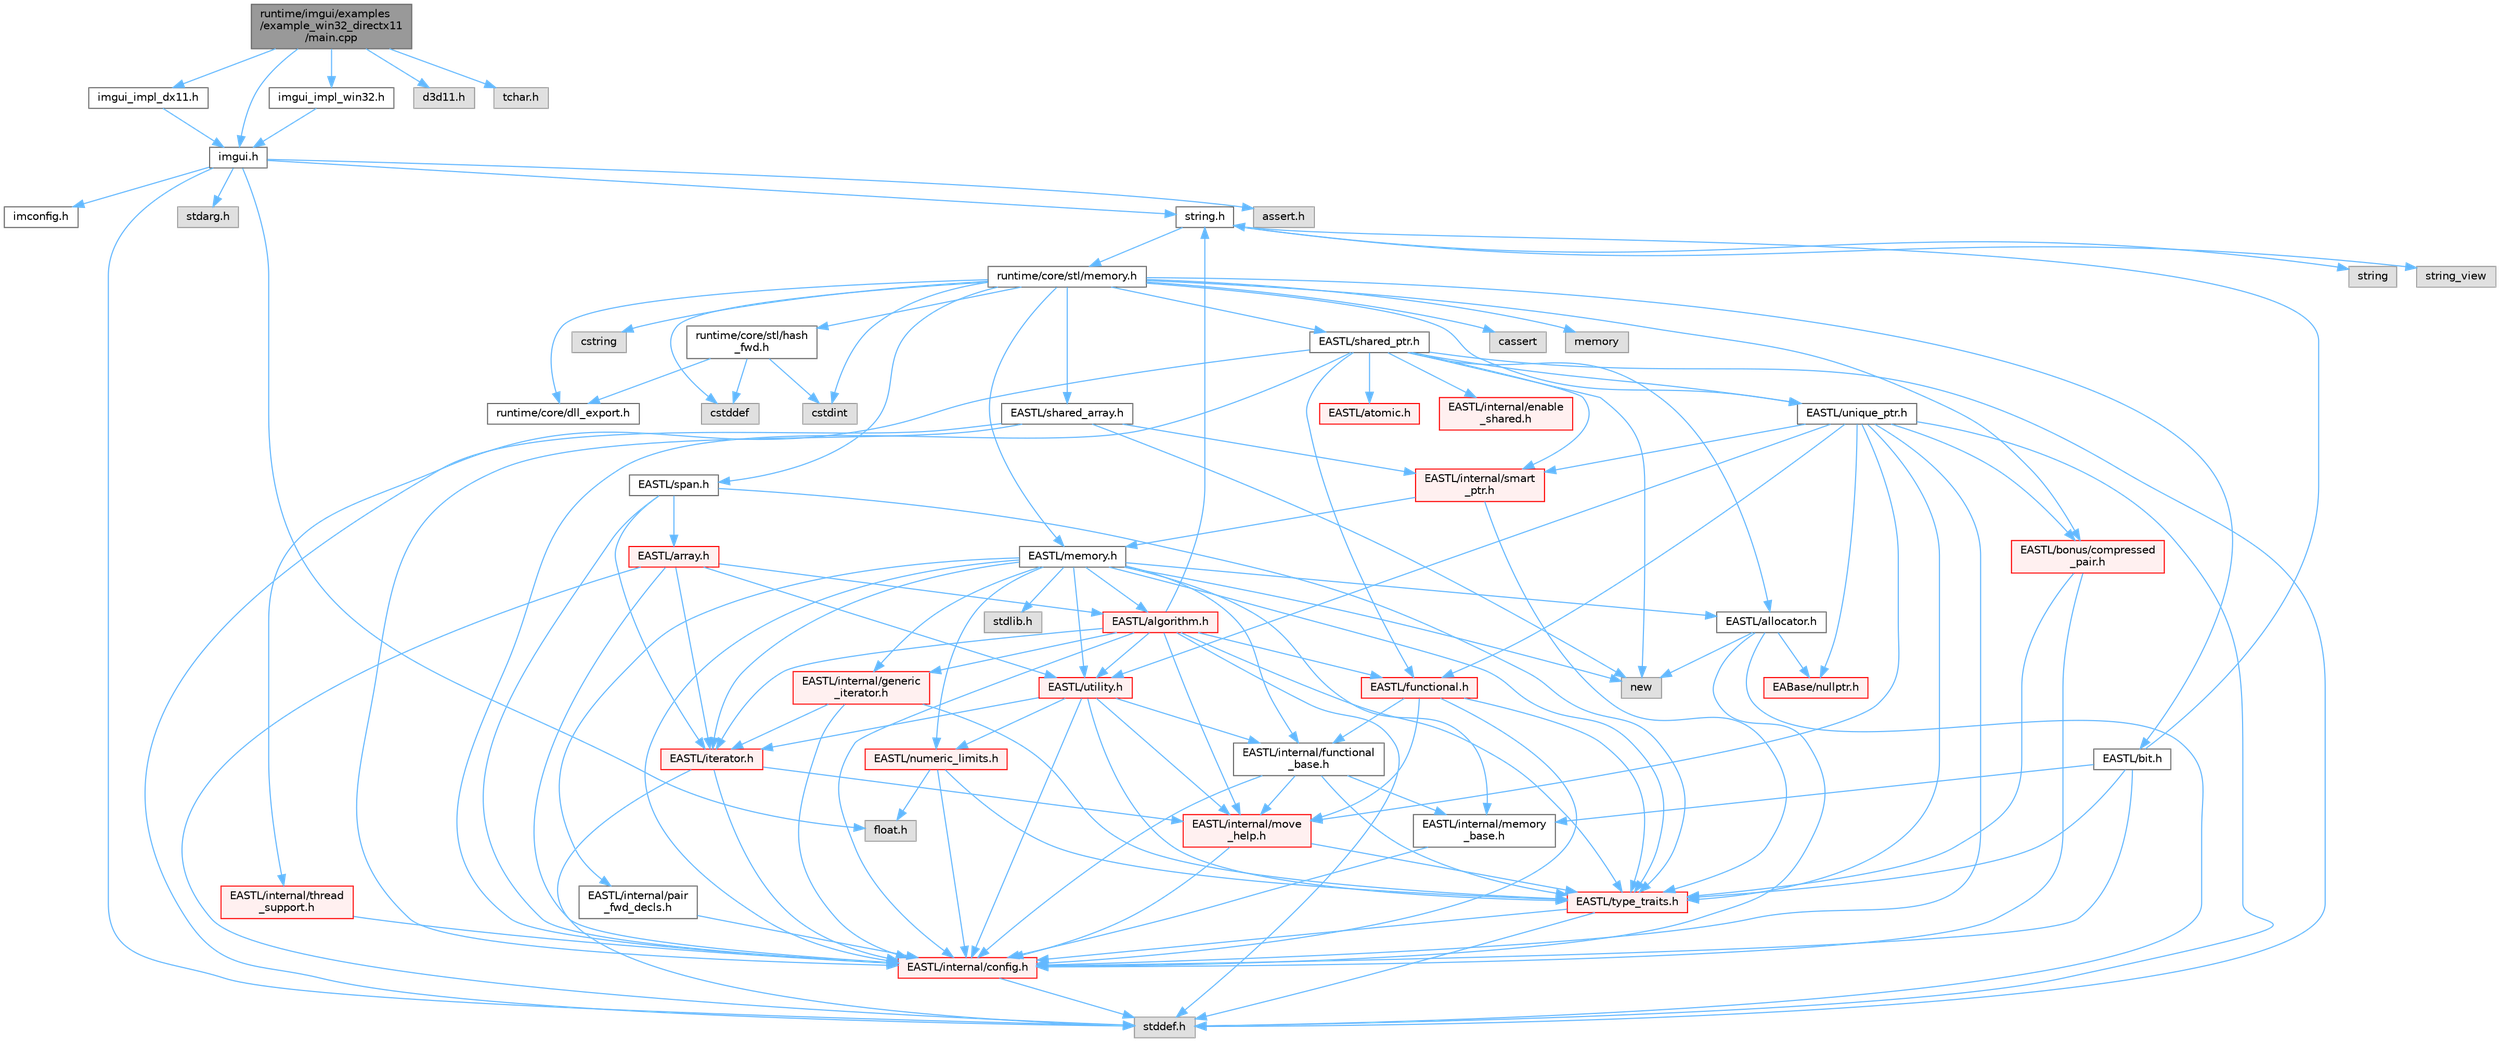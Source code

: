 digraph "runtime/imgui/examples/example_win32_directx11/main.cpp"
{
 // LATEX_PDF_SIZE
  bgcolor="transparent";
  edge [fontname=Helvetica,fontsize=10,labelfontname=Helvetica,labelfontsize=10];
  node [fontname=Helvetica,fontsize=10,shape=box,height=0.2,width=0.4];
  Node1 [id="Node000001",label="runtime/imgui/examples\l/example_win32_directx11\l/main.cpp",height=0.2,width=0.4,color="gray40", fillcolor="grey60", style="filled", fontcolor="black",tooltip=" "];
  Node1 -> Node2 [id="edge131_Node000001_Node000002",color="steelblue1",style="solid",tooltip=" "];
  Node2 [id="Node000002",label="imgui.h",height=0.2,width=0.4,color="grey40", fillcolor="white", style="filled",URL="$imgui_8h.html",tooltip=" "];
  Node2 -> Node3 [id="edge132_Node000002_Node000003",color="steelblue1",style="solid",tooltip=" "];
  Node3 [id="Node000003",label="imconfig.h",height=0.2,width=0.4,color="grey40", fillcolor="white", style="filled",URL="$imconfig_8h.html",tooltip=" "];
  Node2 -> Node4 [id="edge133_Node000002_Node000004",color="steelblue1",style="solid",tooltip=" "];
  Node4 [id="Node000004",label="float.h",height=0.2,width=0.4,color="grey60", fillcolor="#E0E0E0", style="filled",tooltip=" "];
  Node2 -> Node5 [id="edge134_Node000002_Node000005",color="steelblue1",style="solid",tooltip=" "];
  Node5 [id="Node000005",label="stdarg.h",height=0.2,width=0.4,color="grey60", fillcolor="#E0E0E0", style="filled",tooltip=" "];
  Node2 -> Node6 [id="edge135_Node000002_Node000006",color="steelblue1",style="solid",tooltip=" "];
  Node6 [id="Node000006",label="stddef.h",height=0.2,width=0.4,color="grey60", fillcolor="#E0E0E0", style="filled",tooltip=" "];
  Node2 -> Node7 [id="edge136_Node000002_Node000007",color="steelblue1",style="solid",tooltip=" "];
  Node7 [id="Node000007",label="string.h",height=0.2,width=0.4,color="grey40", fillcolor="white", style="filled",URL="$string_8h.html",tooltip=" "];
  Node7 -> Node8 [id="edge137_Node000007_Node000008",color="steelblue1",style="solid",tooltip=" "];
  Node8 [id="Node000008",label="string",height=0.2,width=0.4,color="grey60", fillcolor="#E0E0E0", style="filled",tooltip=" "];
  Node7 -> Node9 [id="edge138_Node000007_Node000009",color="steelblue1",style="solid",tooltip=" "];
  Node9 [id="Node000009",label="string_view",height=0.2,width=0.4,color="grey60", fillcolor="#E0E0E0", style="filled",tooltip=" "];
  Node7 -> Node10 [id="edge139_Node000007_Node000010",color="steelblue1",style="solid",tooltip=" "];
  Node10 [id="Node000010",label="runtime/core/stl/memory.h",height=0.2,width=0.4,color="grey40", fillcolor="white", style="filled",URL="$runtime_2core_2stl_2memory_8h.html",tooltip=" "];
  Node10 -> Node11 [id="edge140_Node000010_Node000011",color="steelblue1",style="solid",tooltip=" "];
  Node11 [id="Node000011",label="cstddef",height=0.2,width=0.4,color="grey60", fillcolor="#E0E0E0", style="filled",tooltip=" "];
  Node10 -> Node12 [id="edge141_Node000010_Node000012",color="steelblue1",style="solid",tooltip=" "];
  Node12 [id="Node000012",label="cstdint",height=0.2,width=0.4,color="grey60", fillcolor="#E0E0E0", style="filled",tooltip=" "];
  Node10 -> Node13 [id="edge142_Node000010_Node000013",color="steelblue1",style="solid",tooltip=" "];
  Node13 [id="Node000013",label="cassert",height=0.2,width=0.4,color="grey60", fillcolor="#E0E0E0", style="filled",tooltip=" "];
  Node10 -> Node14 [id="edge143_Node000010_Node000014",color="steelblue1",style="solid",tooltip=" "];
  Node14 [id="Node000014",label="memory",height=0.2,width=0.4,color="grey60", fillcolor="#E0E0E0", style="filled",tooltip=" "];
  Node10 -> Node15 [id="edge144_Node000010_Node000015",color="steelblue1",style="solid",tooltip=" "];
  Node15 [id="Node000015",label="cstring",height=0.2,width=0.4,color="grey60", fillcolor="#E0E0E0", style="filled",tooltip=" "];
  Node10 -> Node16 [id="edge145_Node000010_Node000016",color="steelblue1",style="solid",tooltip=" "];
  Node16 [id="Node000016",label="EASTL/bit.h",height=0.2,width=0.4,color="grey40", fillcolor="white", style="filled",URL="$bit_8h.html",tooltip=" "];
  Node16 -> Node17 [id="edge146_Node000016_Node000017",color="steelblue1",style="solid",tooltip=" "];
  Node17 [id="Node000017",label="EASTL/internal/config.h",height=0.2,width=0.4,color="red", fillcolor="#FFF0F0", style="filled",URL="$runtime_2_e_a_s_t_l_2include_2_e_a_s_t_l_2internal_2config_8h.html",tooltip=" "];
  Node17 -> Node6 [id="edge147_Node000017_Node000006",color="steelblue1",style="solid",tooltip=" "];
  Node16 -> Node25 [id="edge148_Node000016_Node000025",color="steelblue1",style="solid",tooltip=" "];
  Node25 [id="Node000025",label="EASTL/internal/memory\l_base.h",height=0.2,width=0.4,color="grey40", fillcolor="white", style="filled",URL="$memory__base_8h.html",tooltip=" "];
  Node25 -> Node17 [id="edge149_Node000025_Node000017",color="steelblue1",style="solid",tooltip=" "];
  Node16 -> Node26 [id="edge150_Node000016_Node000026",color="steelblue1",style="solid",tooltip=" "];
  Node26 [id="Node000026",label="EASTL/type_traits.h",height=0.2,width=0.4,color="red", fillcolor="#FFF0F0", style="filled",URL="$_e_a_s_t_l_2include_2_e_a_s_t_l_2type__traits_8h.html",tooltip=" "];
  Node26 -> Node17 [id="edge151_Node000026_Node000017",color="steelblue1",style="solid",tooltip=" "];
  Node26 -> Node6 [id="edge152_Node000026_Node000006",color="steelblue1",style="solid",tooltip=" "];
  Node16 -> Node7 [id="edge153_Node000016_Node000007",color="steelblue1",style="solid",tooltip=" "];
  Node10 -> Node36 [id="edge154_Node000010_Node000036",color="steelblue1",style="solid",tooltip=" "];
  Node36 [id="Node000036",label="EASTL/memory.h",height=0.2,width=0.4,color="grey40", fillcolor="white", style="filled",URL="$runtime_2_e_a_s_t_l_2include_2_e_a_s_t_l_2memory_8h.html",tooltip=" "];
  Node36 -> Node17 [id="edge155_Node000036_Node000017",color="steelblue1",style="solid",tooltip=" "];
  Node36 -> Node25 [id="edge156_Node000036_Node000025",color="steelblue1",style="solid",tooltip=" "];
  Node36 -> Node37 [id="edge157_Node000036_Node000037",color="steelblue1",style="solid",tooltip=" "];
  Node37 [id="Node000037",label="EASTL/internal/generic\l_iterator.h",height=0.2,width=0.4,color="red", fillcolor="#FFF0F0", style="filled",URL="$generic__iterator_8h.html",tooltip=" "];
  Node37 -> Node17 [id="edge158_Node000037_Node000017",color="steelblue1",style="solid",tooltip=" "];
  Node37 -> Node38 [id="edge159_Node000037_Node000038",color="steelblue1",style="solid",tooltip=" "];
  Node38 [id="Node000038",label="EASTL/iterator.h",height=0.2,width=0.4,color="red", fillcolor="#FFF0F0", style="filled",URL="$_e_a_s_t_l_2include_2_e_a_s_t_l_2iterator_8h.html",tooltip=" "];
  Node38 -> Node17 [id="edge160_Node000038_Node000017",color="steelblue1",style="solid",tooltip=" "];
  Node38 -> Node39 [id="edge161_Node000038_Node000039",color="steelblue1",style="solid",tooltip=" "];
  Node39 [id="Node000039",label="EASTL/internal/move\l_help.h",height=0.2,width=0.4,color="red", fillcolor="#FFF0F0", style="filled",URL="$move__help_8h.html",tooltip=" "];
  Node39 -> Node17 [id="edge162_Node000039_Node000017",color="steelblue1",style="solid",tooltip=" "];
  Node39 -> Node26 [id="edge163_Node000039_Node000026",color="steelblue1",style="solid",tooltip=" "];
  Node38 -> Node6 [id="edge164_Node000038_Node000006",color="steelblue1",style="solid",tooltip=" "];
  Node37 -> Node26 [id="edge165_Node000037_Node000026",color="steelblue1",style="solid",tooltip=" "];
  Node36 -> Node41 [id="edge166_Node000036_Node000041",color="steelblue1",style="solid",tooltip=" "];
  Node41 [id="Node000041",label="EASTL/internal/pair\l_fwd_decls.h",height=0.2,width=0.4,color="grey40", fillcolor="white", style="filled",URL="$pair__fwd__decls_8h.html",tooltip=" "];
  Node41 -> Node17 [id="edge167_Node000041_Node000017",color="steelblue1",style="solid",tooltip=" "];
  Node36 -> Node42 [id="edge168_Node000036_Node000042",color="steelblue1",style="solid",tooltip=" "];
  Node42 [id="Node000042",label="EASTL/internal/functional\l_base.h",height=0.2,width=0.4,color="grey40", fillcolor="white", style="filled",URL="$functional__base_8h.html",tooltip=" "];
  Node42 -> Node17 [id="edge169_Node000042_Node000017",color="steelblue1",style="solid",tooltip=" "];
  Node42 -> Node25 [id="edge170_Node000042_Node000025",color="steelblue1",style="solid",tooltip=" "];
  Node42 -> Node39 [id="edge171_Node000042_Node000039",color="steelblue1",style="solid",tooltip=" "];
  Node42 -> Node26 [id="edge172_Node000042_Node000026",color="steelblue1",style="solid",tooltip=" "];
  Node36 -> Node43 [id="edge173_Node000036_Node000043",color="steelblue1",style="solid",tooltip=" "];
  Node43 [id="Node000043",label="EASTL/algorithm.h",height=0.2,width=0.4,color="red", fillcolor="#FFF0F0", style="filled",URL="$_e_a_s_t_l_2include_2_e_a_s_t_l_2algorithm_8h.html",tooltip=" "];
  Node43 -> Node17 [id="edge174_Node000043_Node000017",color="steelblue1",style="solid",tooltip=" "];
  Node43 -> Node26 [id="edge175_Node000043_Node000026",color="steelblue1",style="solid",tooltip=" "];
  Node43 -> Node39 [id="edge176_Node000043_Node000039",color="steelblue1",style="solid",tooltip=" "];
  Node43 -> Node38 [id="edge177_Node000043_Node000038",color="steelblue1",style="solid",tooltip=" "];
  Node43 -> Node46 [id="edge178_Node000043_Node000046",color="steelblue1",style="solid",tooltip=" "];
  Node46 [id="Node000046",label="EASTL/functional.h",height=0.2,width=0.4,color="red", fillcolor="#FFF0F0", style="filled",URL="$_e_a_s_t_l_2include_2_e_a_s_t_l_2functional_8h.html",tooltip=" "];
  Node46 -> Node17 [id="edge179_Node000046_Node000017",color="steelblue1",style="solid",tooltip=" "];
  Node46 -> Node39 [id="edge180_Node000046_Node000039",color="steelblue1",style="solid",tooltip=" "];
  Node46 -> Node26 [id="edge181_Node000046_Node000026",color="steelblue1",style="solid",tooltip=" "];
  Node46 -> Node42 [id="edge182_Node000046_Node000042",color="steelblue1",style="solid",tooltip=" "];
  Node43 -> Node53 [id="edge183_Node000043_Node000053",color="steelblue1",style="solid",tooltip=" "];
  Node53 [id="Node000053",label="EASTL/utility.h",height=0.2,width=0.4,color="red", fillcolor="#FFF0F0", style="filled",URL="$runtime_2_e_a_s_t_l_2include_2_e_a_s_t_l_2utility_8h.html",tooltip=" "];
  Node53 -> Node17 [id="edge184_Node000053_Node000017",color="steelblue1",style="solid",tooltip=" "];
  Node53 -> Node26 [id="edge185_Node000053_Node000026",color="steelblue1",style="solid",tooltip=" "];
  Node53 -> Node38 [id="edge186_Node000053_Node000038",color="steelblue1",style="solid",tooltip=" "];
  Node53 -> Node54 [id="edge187_Node000053_Node000054",color="steelblue1",style="solid",tooltip=" "];
  Node54 [id="Node000054",label="EASTL/numeric_limits.h",height=0.2,width=0.4,color="red", fillcolor="#FFF0F0", style="filled",URL="$numeric__limits_8h.html",tooltip=" "];
  Node54 -> Node17 [id="edge188_Node000054_Node000017",color="steelblue1",style="solid",tooltip=" "];
  Node54 -> Node26 [id="edge189_Node000054_Node000026",color="steelblue1",style="solid",tooltip=" "];
  Node54 -> Node4 [id="edge190_Node000054_Node000004",color="steelblue1",style="solid",tooltip=" "];
  Node53 -> Node42 [id="edge191_Node000053_Node000042",color="steelblue1",style="solid",tooltip=" "];
  Node53 -> Node39 [id="edge192_Node000053_Node000039",color="steelblue1",style="solid",tooltip=" "];
  Node43 -> Node37 [id="edge193_Node000043_Node000037",color="steelblue1",style="solid",tooltip=" "];
  Node43 -> Node6 [id="edge194_Node000043_Node000006",color="steelblue1",style="solid",tooltip=" "];
  Node43 -> Node7 [id="edge195_Node000043_Node000007",color="steelblue1",style="solid",tooltip=" "];
  Node36 -> Node26 [id="edge196_Node000036_Node000026",color="steelblue1",style="solid",tooltip=" "];
  Node36 -> Node50 [id="edge197_Node000036_Node000050",color="steelblue1",style="solid",tooltip=" "];
  Node50 [id="Node000050",label="EASTL/allocator.h",height=0.2,width=0.4,color="grey40", fillcolor="white", style="filled",URL="$runtime_2_e_a_s_t_l_2include_2_e_a_s_t_l_2allocator_8h.html",tooltip=" "];
  Node50 -> Node17 [id="edge198_Node000050_Node000017",color="steelblue1",style="solid",tooltip=" "];
  Node50 -> Node28 [id="edge199_Node000050_Node000028",color="steelblue1",style="solid",tooltip=" "];
  Node28 [id="Node000028",label="EABase/nullptr.h",height=0.2,width=0.4,color="red", fillcolor="#FFF0F0", style="filled",URL="$nullptr_8h.html",tooltip=" "];
  Node50 -> Node6 [id="edge200_Node000050_Node000006",color="steelblue1",style="solid",tooltip=" "];
  Node50 -> Node51 [id="edge201_Node000050_Node000051",color="steelblue1",style="solid",tooltip=" "];
  Node51 [id="Node000051",label="new",height=0.2,width=0.4,color="grey60", fillcolor="#E0E0E0", style="filled",tooltip=" "];
  Node36 -> Node38 [id="edge202_Node000036_Node000038",color="steelblue1",style="solid",tooltip=" "];
  Node36 -> Node53 [id="edge203_Node000036_Node000053",color="steelblue1",style="solid",tooltip=" "];
  Node36 -> Node54 [id="edge204_Node000036_Node000054",color="steelblue1",style="solid",tooltip=" "];
  Node36 -> Node62 [id="edge205_Node000036_Node000062",color="steelblue1",style="solid",tooltip=" "];
  Node62 [id="Node000062",label="stdlib.h",height=0.2,width=0.4,color="grey60", fillcolor="#E0E0E0", style="filled",tooltip=" "];
  Node36 -> Node51 [id="edge206_Node000036_Node000051",color="steelblue1",style="solid",tooltip=" "];
  Node10 -> Node63 [id="edge207_Node000010_Node000063",color="steelblue1",style="solid",tooltip=" "];
  Node63 [id="Node000063",label="EASTL/shared_array.h",height=0.2,width=0.4,color="grey40", fillcolor="white", style="filled",URL="$shared__array_8h.html",tooltip=" "];
  Node63 -> Node17 [id="edge208_Node000063_Node000017",color="steelblue1",style="solid",tooltip=" "];
  Node63 -> Node64 [id="edge209_Node000063_Node000064",color="steelblue1",style="solid",tooltip=" "];
  Node64 [id="Node000064",label="EASTL/internal/smart\l_ptr.h",height=0.2,width=0.4,color="red", fillcolor="#FFF0F0", style="filled",URL="$smart__ptr_8h.html",tooltip=" "];
  Node64 -> Node36 [id="edge210_Node000064_Node000036",color="steelblue1",style="solid",tooltip=" "];
  Node64 -> Node26 [id="edge211_Node000064_Node000026",color="steelblue1",style="solid",tooltip=" "];
  Node63 -> Node51 [id="edge212_Node000063_Node000051",color="steelblue1",style="solid",tooltip=" "];
  Node63 -> Node6 [id="edge213_Node000063_Node000006",color="steelblue1",style="solid",tooltip=" "];
  Node10 -> Node66 [id="edge214_Node000010_Node000066",color="steelblue1",style="solid",tooltip=" "];
  Node66 [id="Node000066",label="EASTL/unique_ptr.h",height=0.2,width=0.4,color="grey40", fillcolor="white", style="filled",URL="$unique__ptr_8h.html",tooltip=" "];
  Node66 -> Node28 [id="edge215_Node000066_Node000028",color="steelblue1",style="solid",tooltip=" "];
  Node66 -> Node67 [id="edge216_Node000066_Node000067",color="steelblue1",style="solid",tooltip=" "];
  Node67 [id="Node000067",label="EASTL/bonus/compressed\l_pair.h",height=0.2,width=0.4,color="red", fillcolor="#FFF0F0", style="filled",URL="$compressed__pair_8h.html",tooltip=" "];
  Node67 -> Node17 [id="edge217_Node000067_Node000017",color="steelblue1",style="solid",tooltip=" "];
  Node67 -> Node26 [id="edge218_Node000067_Node000026",color="steelblue1",style="solid",tooltip=" "];
  Node66 -> Node46 [id="edge219_Node000066_Node000046",color="steelblue1",style="solid",tooltip=" "];
  Node66 -> Node17 [id="edge220_Node000066_Node000017",color="steelblue1",style="solid",tooltip=" "];
  Node66 -> Node39 [id="edge221_Node000066_Node000039",color="steelblue1",style="solid",tooltip=" "];
  Node66 -> Node64 [id="edge222_Node000066_Node000064",color="steelblue1",style="solid",tooltip=" "];
  Node66 -> Node26 [id="edge223_Node000066_Node000026",color="steelblue1",style="solid",tooltip=" "];
  Node66 -> Node53 [id="edge224_Node000066_Node000053",color="steelblue1",style="solid",tooltip=" "];
  Node66 -> Node6 [id="edge225_Node000066_Node000006",color="steelblue1",style="solid",tooltip=" "];
  Node10 -> Node69 [id="edge226_Node000010_Node000069",color="steelblue1",style="solid",tooltip=" "];
  Node69 [id="Node000069",label="EASTL/shared_ptr.h",height=0.2,width=0.4,color="grey40", fillcolor="white", style="filled",URL="$shared__ptr_8h.html",tooltip=" "];
  Node69 -> Node17 [id="edge227_Node000069_Node000017",color="steelblue1",style="solid",tooltip=" "];
  Node69 -> Node64 [id="edge228_Node000069_Node000064",color="steelblue1",style="solid",tooltip=" "];
  Node69 -> Node70 [id="edge229_Node000069_Node000070",color="steelblue1",style="solid",tooltip=" "];
  Node70 [id="Node000070",label="EASTL/internal/thread\l_support.h",height=0.2,width=0.4,color="red", fillcolor="#FFF0F0", style="filled",URL="$thread__support_8h.html",tooltip=" "];
  Node70 -> Node17 [id="edge230_Node000070_Node000017",color="steelblue1",style="solid",tooltip=" "];
  Node69 -> Node66 [id="edge231_Node000069_Node000066",color="steelblue1",style="solid",tooltip=" "];
  Node69 -> Node46 [id="edge232_Node000069_Node000046",color="steelblue1",style="solid",tooltip=" "];
  Node69 -> Node50 [id="edge233_Node000069_Node000050",color="steelblue1",style="solid",tooltip=" "];
  Node69 -> Node71 [id="edge234_Node000069_Node000071",color="steelblue1",style="solid",tooltip=" "];
  Node71 [id="Node000071",label="EASTL/atomic.h",height=0.2,width=0.4,color="red", fillcolor="#FFF0F0", style="filled",URL="$runtime_2_e_a_s_t_l_2include_2_e_a_s_t_l_2atomic_8h.html",tooltip=" "];
  Node69 -> Node51 [id="edge235_Node000069_Node000051",color="steelblue1",style="solid",tooltip=" "];
  Node69 -> Node6 [id="edge236_Node000069_Node000006",color="steelblue1",style="solid",tooltip=" "];
  Node69 -> Node148 [id="edge237_Node000069_Node000148",color="steelblue1",style="solid",tooltip=" "];
  Node148 [id="Node000148",label="EASTL/internal/enable\l_shared.h",height=0.2,width=0.4,color="red", fillcolor="#FFF0F0", style="filled",URL="$enable__shared_8h.html",tooltip=" "];
  Node10 -> Node149 [id="edge238_Node000010_Node000149",color="steelblue1",style="solid",tooltip=" "];
  Node149 [id="Node000149",label="EASTL/span.h",height=0.2,width=0.4,color="grey40", fillcolor="white", style="filled",URL="$span_8h.html",tooltip=" "];
  Node149 -> Node17 [id="edge239_Node000149_Node000017",color="steelblue1",style="solid",tooltip=" "];
  Node149 -> Node26 [id="edge240_Node000149_Node000026",color="steelblue1",style="solid",tooltip=" "];
  Node149 -> Node38 [id="edge241_Node000149_Node000038",color="steelblue1",style="solid",tooltip=" "];
  Node149 -> Node150 [id="edge242_Node000149_Node000150",color="steelblue1",style="solid",tooltip=" "];
  Node150 [id="Node000150",label="EASTL/array.h",height=0.2,width=0.4,color="red", fillcolor="#FFF0F0", style="filled",URL="$runtime_2_e_a_s_t_l_2include_2_e_a_s_t_l_2array_8h.html",tooltip=" "];
  Node150 -> Node17 [id="edge243_Node000150_Node000017",color="steelblue1",style="solid",tooltip=" "];
  Node150 -> Node38 [id="edge244_Node000150_Node000038",color="steelblue1",style="solid",tooltip=" "];
  Node150 -> Node43 [id="edge245_Node000150_Node000043",color="steelblue1",style="solid",tooltip=" "];
  Node150 -> Node53 [id="edge246_Node000150_Node000053",color="steelblue1",style="solid",tooltip=" "];
  Node150 -> Node6 [id="edge247_Node000150_Node000006",color="steelblue1",style="solid",tooltip=" "];
  Node10 -> Node67 [id="edge248_Node000010_Node000067",color="steelblue1",style="solid",tooltip=" "];
  Node10 -> Node152 [id="edge249_Node000010_Node000152",color="steelblue1",style="solid",tooltip=" "];
  Node152 [id="Node000152",label="runtime/core/dll_export.h",height=0.2,width=0.4,color="grey40", fillcolor="white", style="filled",URL="$dll__export_8h.html",tooltip=" "];
  Node10 -> Node153 [id="edge250_Node000010_Node000153",color="steelblue1",style="solid",tooltip=" "];
  Node153 [id="Node000153",label="runtime/core/stl/hash\l_fwd.h",height=0.2,width=0.4,color="grey40", fillcolor="white", style="filled",URL="$hash__fwd_8h.html",tooltip=" "];
  Node153 -> Node11 [id="edge251_Node000153_Node000011",color="steelblue1",style="solid",tooltip=" "];
  Node153 -> Node12 [id="edge252_Node000153_Node000012",color="steelblue1",style="solid",tooltip=" "];
  Node153 -> Node152 [id="edge253_Node000153_Node000152",color="steelblue1",style="solid",tooltip=" "];
  Node2 -> Node154 [id="edge254_Node000002_Node000154",color="steelblue1",style="solid",tooltip=" "];
  Node154 [id="Node000154",label="assert.h",height=0.2,width=0.4,color="grey60", fillcolor="#E0E0E0", style="filled",tooltip=" "];
  Node1 -> Node155 [id="edge255_Node000001_Node000155",color="steelblue1",style="solid",tooltip=" "];
  Node155 [id="Node000155",label="imgui_impl_win32.h",height=0.2,width=0.4,color="grey40", fillcolor="white", style="filled",URL="$imgui__impl__win32_8h.html",tooltip=" "];
  Node155 -> Node2 [id="edge256_Node000155_Node000002",color="steelblue1",style="solid",tooltip=" "];
  Node1 -> Node156 [id="edge257_Node000001_Node000156",color="steelblue1",style="solid",tooltip=" "];
  Node156 [id="Node000156",label="imgui_impl_dx11.h",height=0.2,width=0.4,color="grey40", fillcolor="white", style="filled",URL="$imgui__impl__dx11_8h.html",tooltip=" "];
  Node156 -> Node2 [id="edge258_Node000156_Node000002",color="steelblue1",style="solid",tooltip=" "];
  Node1 -> Node157 [id="edge259_Node000001_Node000157",color="steelblue1",style="solid",tooltip=" "];
  Node157 [id="Node000157",label="d3d11.h",height=0.2,width=0.4,color="grey60", fillcolor="#E0E0E0", style="filled",tooltip=" "];
  Node1 -> Node158 [id="edge260_Node000001_Node000158",color="steelblue1",style="solid",tooltip=" "];
  Node158 [id="Node000158",label="tchar.h",height=0.2,width=0.4,color="grey60", fillcolor="#E0E0E0", style="filled",tooltip=" "];
}
